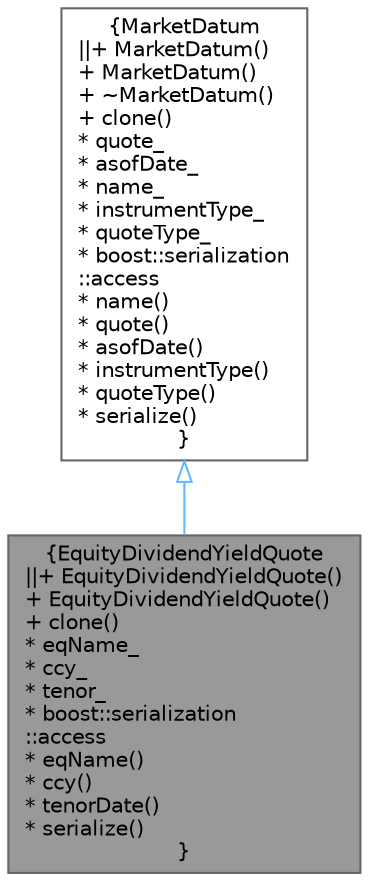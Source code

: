 digraph "EquityDividendYieldQuote"
{
 // INTERACTIVE_SVG=YES
 // LATEX_PDF_SIZE
  bgcolor="transparent";
  edge [fontname=Helvetica,fontsize=10,labelfontname=Helvetica,labelfontsize=10];
  node [fontname=Helvetica,fontsize=10,shape=box,height=0.2,width=0.4];
  Node1 [label="{EquityDividendYieldQuote\n||+ EquityDividendYieldQuote()\l+ EquityDividendYieldQuote()\l+ clone()\l* eqName_\l* ccy_\l* tenor_\l* boost::serialization\l::access\l* eqName()\l* ccy()\l* tenorDate()\l* serialize()\l}",height=0.2,width=0.4,color="gray40", fillcolor="grey60", style="filled", fontcolor="black",tooltip="Equity/Index Dividend yield data class."];
  Node2 -> Node1 [dir="back",color="steelblue1",style="solid",arrowtail="onormal"];
  Node2 [label="{MarketDatum\n||+ MarketDatum()\l+ MarketDatum()\l+ ~MarketDatum()\l+ clone()\l* quote_\l* asofDate_\l* name_\l* instrumentType_\l* quoteType_\l* boost::serialization\l::access\l* name()\l* quote()\l* asofDate()\l* instrumentType()\l* quoteType()\l* serialize()\l}",height=0.2,width=0.4,color="gray40", fillcolor="white", style="filled",URL="$classore_1_1data_1_1_market_datum.html",tooltip="Base market data class."];
}

